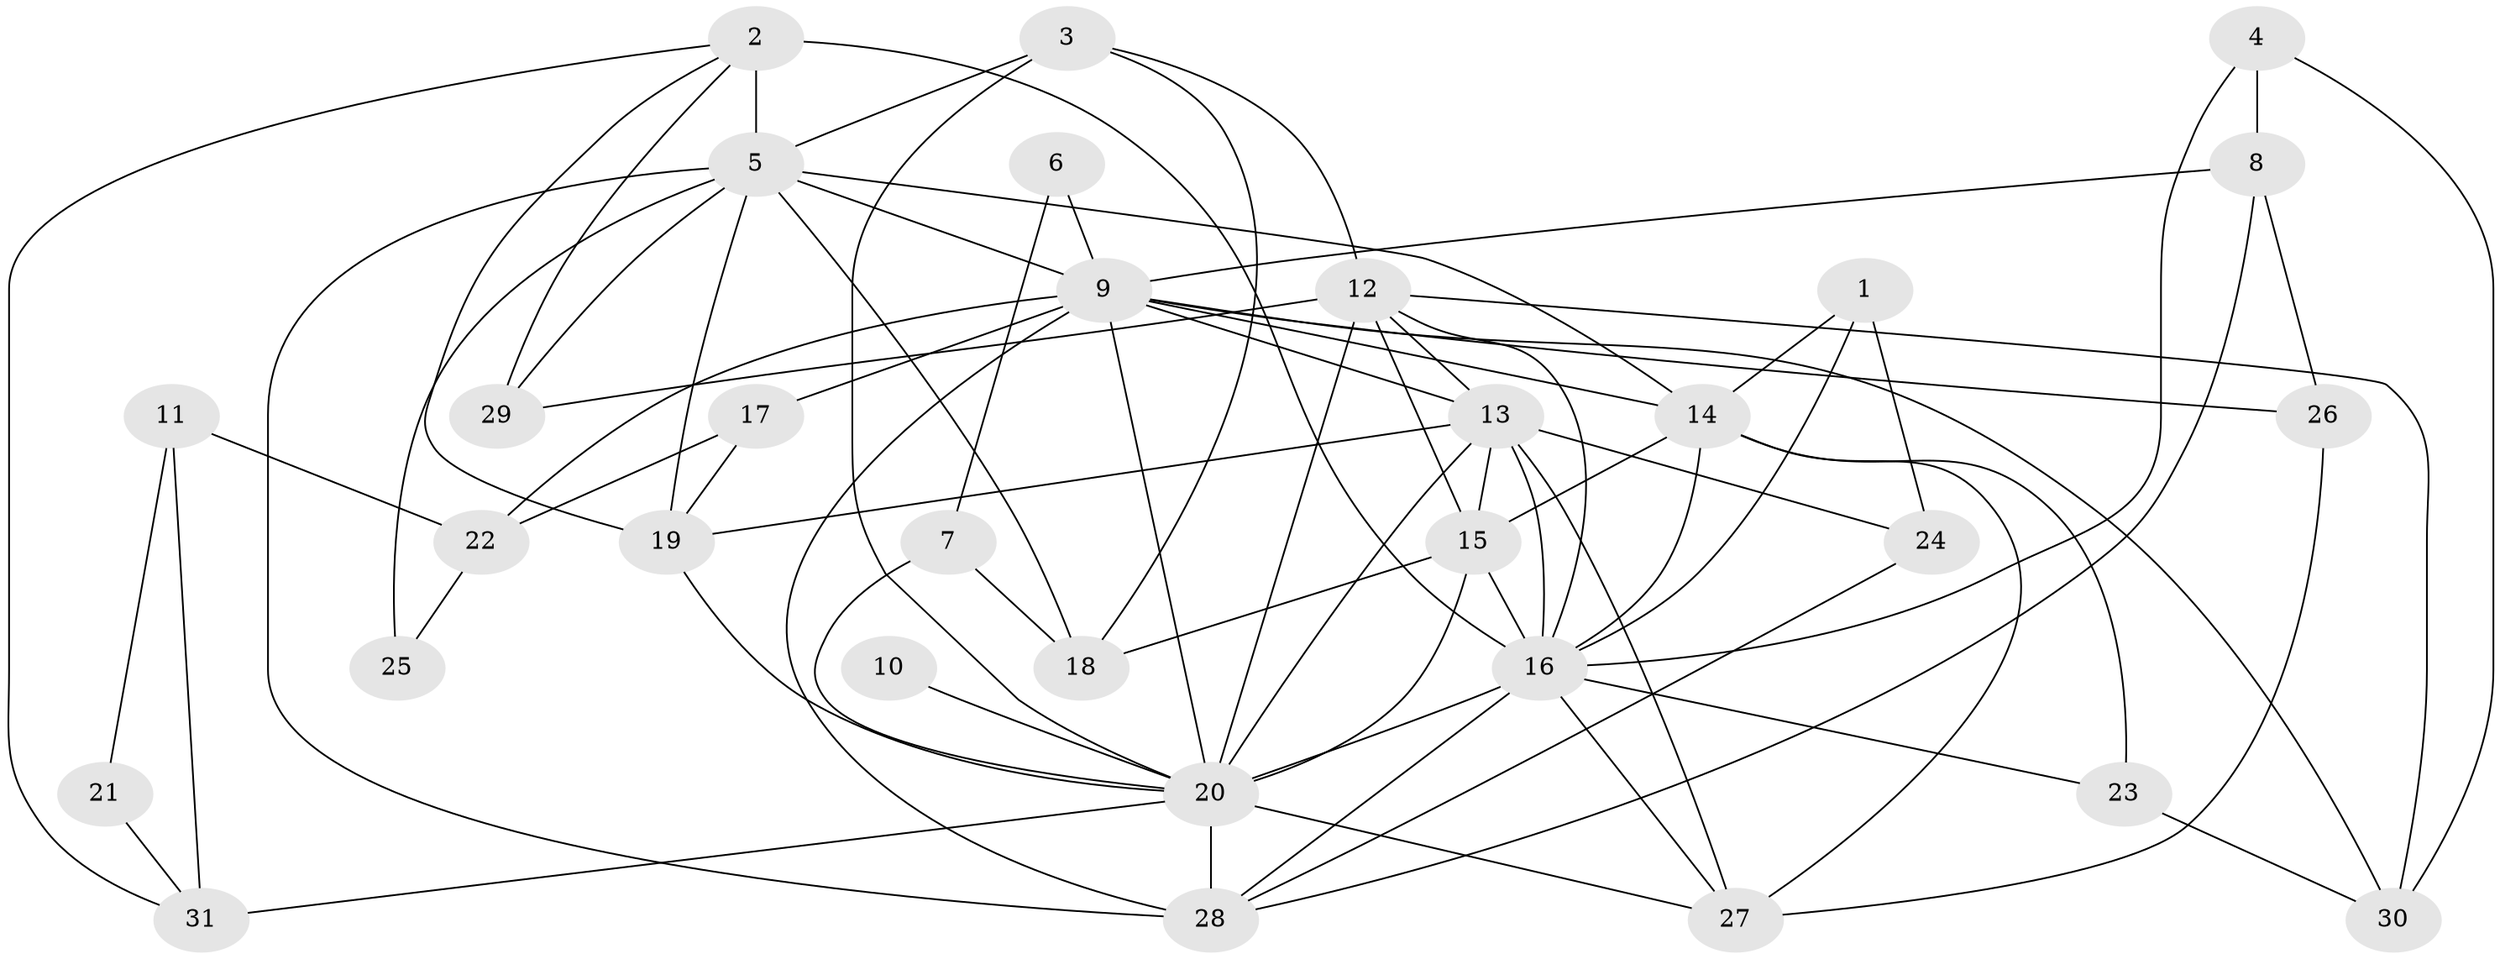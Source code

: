 // original degree distribution, {3: 0.3387096774193548, 4: 0.27419354838709675, 5: 0.16129032258064516, 2: 0.08064516129032258, 9: 0.016129032258064516, 6: 0.12903225806451613}
// Generated by graph-tools (version 1.1) at 2025/35/03/09/25 02:35:57]
// undirected, 31 vertices, 75 edges
graph export_dot {
graph [start="1"]
  node [color=gray90,style=filled];
  1;
  2;
  3;
  4;
  5;
  6;
  7;
  8;
  9;
  10;
  11;
  12;
  13;
  14;
  15;
  16;
  17;
  18;
  19;
  20;
  21;
  22;
  23;
  24;
  25;
  26;
  27;
  28;
  29;
  30;
  31;
  1 -- 14 [weight=1.0];
  1 -- 16 [weight=1.0];
  1 -- 24 [weight=1.0];
  2 -- 5 [weight=1.0];
  2 -- 16 [weight=3.0];
  2 -- 19 [weight=1.0];
  2 -- 29 [weight=1.0];
  2 -- 31 [weight=1.0];
  3 -- 5 [weight=1.0];
  3 -- 12 [weight=1.0];
  3 -- 18 [weight=1.0];
  3 -- 20 [weight=1.0];
  4 -- 8 [weight=1.0];
  4 -- 16 [weight=1.0];
  4 -- 30 [weight=1.0];
  5 -- 9 [weight=3.0];
  5 -- 14 [weight=1.0];
  5 -- 18 [weight=1.0];
  5 -- 19 [weight=2.0];
  5 -- 25 [weight=1.0];
  5 -- 28 [weight=1.0];
  5 -- 29 [weight=1.0];
  6 -- 7 [weight=1.0];
  6 -- 9 [weight=1.0];
  7 -- 18 [weight=1.0];
  7 -- 20 [weight=1.0];
  8 -- 9 [weight=3.0];
  8 -- 26 [weight=1.0];
  8 -- 28 [weight=1.0];
  9 -- 13 [weight=1.0];
  9 -- 14 [weight=1.0];
  9 -- 17 [weight=1.0];
  9 -- 20 [weight=1.0];
  9 -- 22 [weight=1.0];
  9 -- 26 [weight=1.0];
  9 -- 28 [weight=2.0];
  9 -- 30 [weight=1.0];
  10 -- 20 [weight=2.0];
  11 -- 21 [weight=1.0];
  11 -- 22 [weight=1.0];
  11 -- 31 [weight=1.0];
  12 -- 13 [weight=1.0];
  12 -- 15 [weight=1.0];
  12 -- 16 [weight=1.0];
  12 -- 20 [weight=3.0];
  12 -- 29 [weight=1.0];
  12 -- 30 [weight=1.0];
  13 -- 15 [weight=1.0];
  13 -- 16 [weight=1.0];
  13 -- 19 [weight=1.0];
  13 -- 20 [weight=1.0];
  13 -- 24 [weight=1.0];
  13 -- 27 [weight=1.0];
  14 -- 15 [weight=1.0];
  14 -- 16 [weight=1.0];
  14 -- 23 [weight=1.0];
  14 -- 27 [weight=1.0];
  15 -- 16 [weight=1.0];
  15 -- 18 [weight=1.0];
  15 -- 20 [weight=1.0];
  16 -- 20 [weight=1.0];
  16 -- 23 [weight=1.0];
  16 -- 27 [weight=1.0];
  16 -- 28 [weight=1.0];
  17 -- 19 [weight=1.0];
  17 -- 22 [weight=1.0];
  19 -- 20 [weight=1.0];
  20 -- 27 [weight=2.0];
  20 -- 28 [weight=2.0];
  20 -- 31 [weight=2.0];
  21 -- 31 [weight=1.0];
  22 -- 25 [weight=1.0];
  23 -- 30 [weight=1.0];
  24 -- 28 [weight=1.0];
  26 -- 27 [weight=1.0];
}

